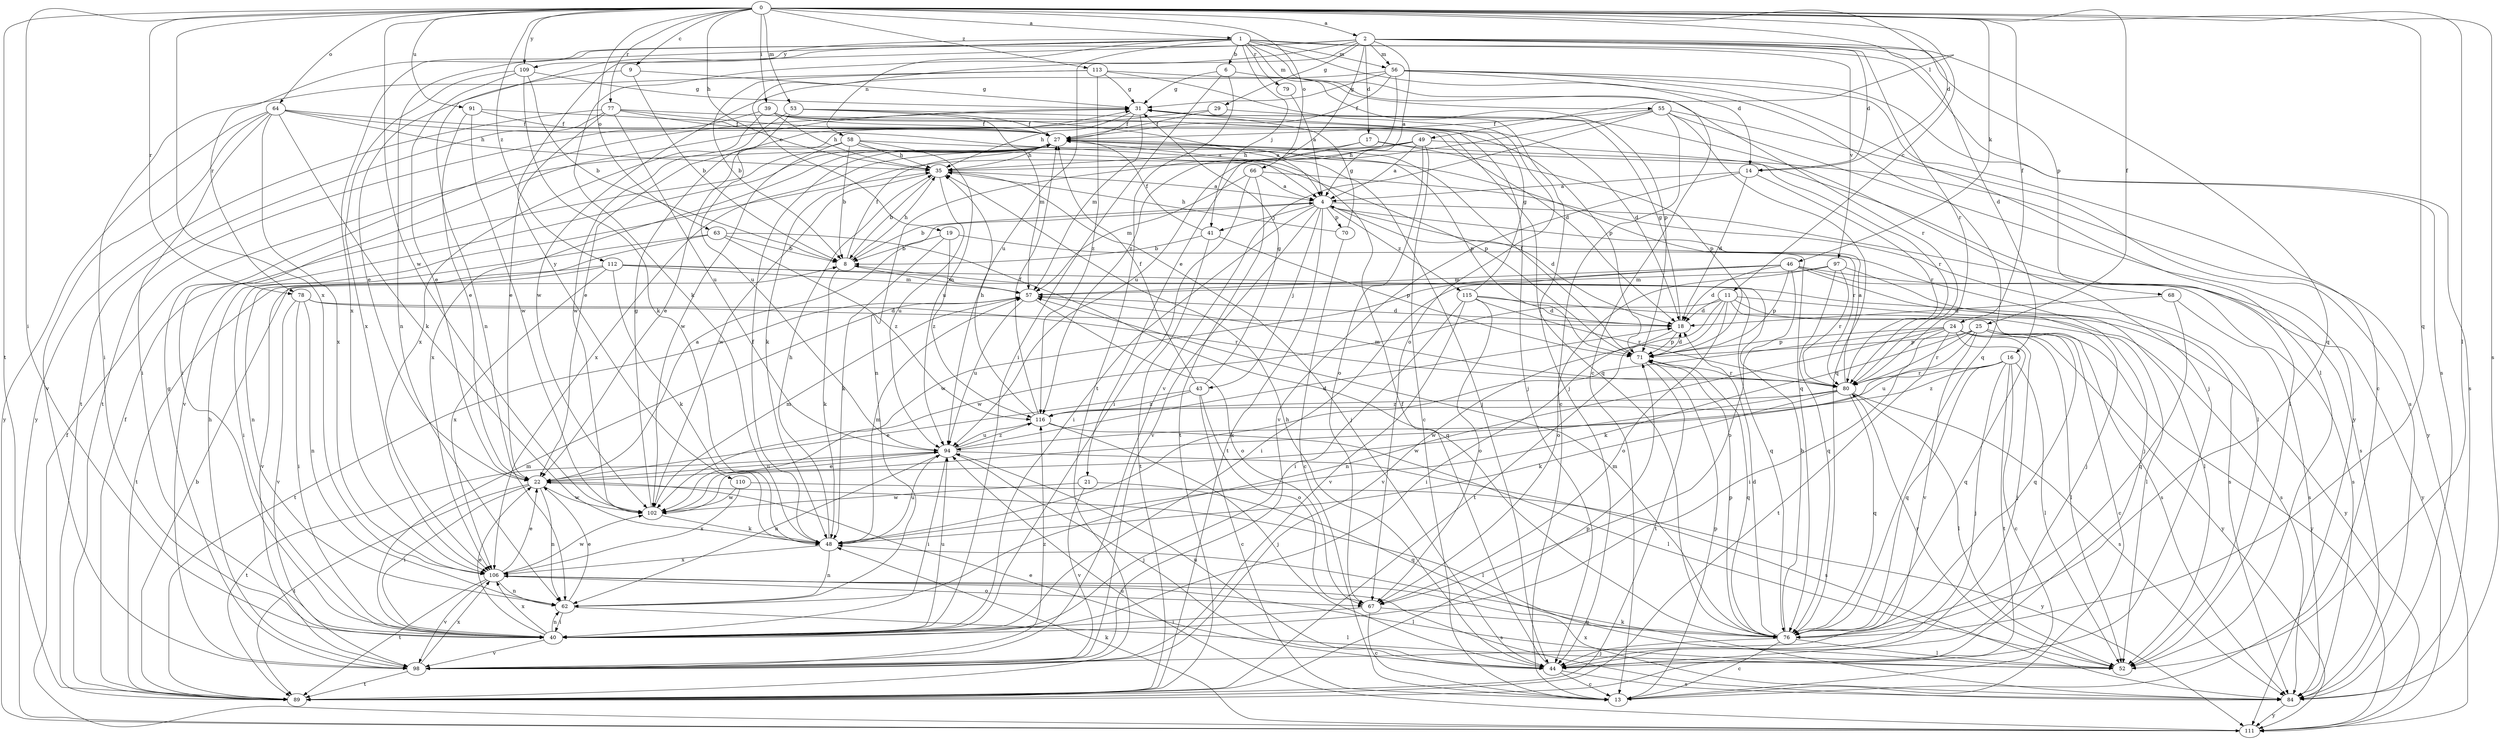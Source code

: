 strict digraph  {
0;
1;
2;
4;
6;
8;
9;
11;
13;
14;
16;
17;
18;
19;
21;
22;
24;
25;
27;
29;
31;
35;
39;
40;
41;
43;
44;
46;
48;
49;
52;
53;
55;
56;
57;
58;
62;
63;
64;
66;
67;
68;
70;
71;
76;
77;
78;
79;
80;
84;
89;
91;
94;
97;
98;
102;
106;
109;
110;
111;
112;
113;
115;
116;
0 -> 1  [label=a];
0 -> 2  [label=a];
0 -> 9  [label=c];
0 -> 11  [label=c];
0 -> 14  [label=d];
0 -> 24  [label=f];
0 -> 25  [label=f];
0 -> 35  [label=h];
0 -> 39  [label=i];
0 -> 40  [label=i];
0 -> 46  [label=k];
0 -> 49  [label=l];
0 -> 52  [label=l];
0 -> 53  [label=m];
0 -> 63  [label=o];
0 -> 64  [label=o];
0 -> 66  [label=o];
0 -> 76  [label=q];
0 -> 77  [label=r];
0 -> 78  [label=r];
0 -> 84  [label=s];
0 -> 89  [label=t];
0 -> 91  [label=u];
0 -> 102  [label=w];
0 -> 106  [label=x];
0 -> 109  [label=y];
0 -> 112  [label=z];
0 -> 113  [label=z];
1 -> 6  [label=b];
1 -> 13  [label=c];
1 -> 14  [label=d];
1 -> 41  [label=j];
1 -> 55  [label=m];
1 -> 56  [label=m];
1 -> 58  [label=n];
1 -> 62  [label=n];
1 -> 78  [label=r];
1 -> 79  [label=r];
1 -> 84  [label=s];
1 -> 94  [label=u];
1 -> 97  [label=v];
1 -> 106  [label=x];
1 -> 109  [label=y];
2 -> 4  [label=a];
2 -> 14  [label=d];
2 -> 16  [label=d];
2 -> 17  [label=d];
2 -> 19  [label=e];
2 -> 21  [label=e];
2 -> 29  [label=g];
2 -> 48  [label=k];
2 -> 56  [label=m];
2 -> 62  [label=n];
2 -> 68  [label=p];
2 -> 76  [label=q];
2 -> 80  [label=r];
2 -> 110  [label=y];
4 -> 8  [label=b];
4 -> 18  [label=d];
4 -> 40  [label=i];
4 -> 41  [label=j];
4 -> 43  [label=j];
4 -> 70  [label=p];
4 -> 80  [label=r];
4 -> 84  [label=s];
4 -> 89  [label=t];
4 -> 98  [label=v];
4 -> 115  [label=z];
6 -> 31  [label=g];
6 -> 40  [label=i];
6 -> 71  [label=p];
6 -> 89  [label=t];
8 -> 27  [label=f];
8 -> 35  [label=h];
8 -> 48  [label=k];
8 -> 57  [label=m];
9 -> 8  [label=b];
9 -> 22  [label=e];
9 -> 31  [label=g];
11 -> 18  [label=d];
11 -> 52  [label=l];
11 -> 67  [label=o];
11 -> 84  [label=s];
11 -> 89  [label=t];
11 -> 98  [label=v];
11 -> 102  [label=w];
11 -> 111  [label=y];
13 -> 71  [label=p];
14 -> 4  [label=a];
14 -> 18  [label=d];
14 -> 80  [label=r];
14 -> 98  [label=v];
16 -> 13  [label=c];
16 -> 44  [label=j];
16 -> 52  [label=l];
16 -> 76  [label=q];
16 -> 80  [label=r];
16 -> 89  [label=t];
16 -> 102  [label=w];
16 -> 116  [label=z];
17 -> 35  [label=h];
17 -> 62  [label=n];
17 -> 71  [label=p];
17 -> 111  [label=y];
18 -> 31  [label=g];
18 -> 40  [label=i];
18 -> 71  [label=p];
19 -> 8  [label=b];
19 -> 44  [label=j];
19 -> 48  [label=k];
19 -> 116  [label=z];
21 -> 76  [label=q];
21 -> 98  [label=v];
21 -> 102  [label=w];
22 -> 4  [label=a];
22 -> 40  [label=i];
22 -> 52  [label=l];
22 -> 62  [label=n];
22 -> 89  [label=t];
22 -> 94  [label=u];
22 -> 102  [label=w];
24 -> 40  [label=i];
24 -> 44  [label=j];
24 -> 48  [label=k];
24 -> 52  [label=l];
24 -> 62  [label=n];
24 -> 71  [label=p];
24 -> 76  [label=q];
24 -> 89  [label=t];
24 -> 111  [label=y];
25 -> 13  [label=c];
25 -> 48  [label=k];
25 -> 71  [label=p];
25 -> 76  [label=q];
25 -> 80  [label=r];
25 -> 94  [label=u];
25 -> 98  [label=v];
25 -> 111  [label=y];
27 -> 35  [label=h];
27 -> 44  [label=j];
27 -> 52  [label=l];
27 -> 71  [label=p];
27 -> 98  [label=v];
27 -> 106  [label=x];
29 -> 22  [label=e];
29 -> 27  [label=f];
29 -> 44  [label=j];
31 -> 27  [label=f];
31 -> 35  [label=h];
31 -> 40  [label=i];
31 -> 44  [label=j];
31 -> 57  [label=m];
35 -> 4  [label=a];
35 -> 8  [label=b];
35 -> 44  [label=j];
35 -> 94  [label=u];
35 -> 102  [label=w];
39 -> 4  [label=a];
39 -> 27  [label=f];
39 -> 35  [label=h];
39 -> 44  [label=j];
39 -> 89  [label=t];
39 -> 106  [label=x];
40 -> 22  [label=e];
40 -> 57  [label=m];
40 -> 62  [label=n];
40 -> 94  [label=u];
40 -> 98  [label=v];
40 -> 106  [label=x];
41 -> 8  [label=b];
41 -> 27  [label=f];
41 -> 71  [label=p];
41 -> 89  [label=t];
43 -> 13  [label=c];
43 -> 22  [label=e];
43 -> 27  [label=f];
43 -> 31  [label=g];
43 -> 67  [label=o];
43 -> 116  [label=z];
44 -> 13  [label=c];
44 -> 22  [label=e];
44 -> 27  [label=f];
44 -> 35  [label=h];
44 -> 84  [label=s];
44 -> 94  [label=u];
46 -> 18  [label=d];
46 -> 40  [label=i];
46 -> 52  [label=l];
46 -> 57  [label=m];
46 -> 67  [label=o];
46 -> 71  [label=p];
46 -> 84  [label=s];
46 -> 102  [label=w];
46 -> 111  [label=y];
48 -> 27  [label=f];
48 -> 35  [label=h];
48 -> 57  [label=m];
48 -> 62  [label=n];
48 -> 94  [label=u];
48 -> 106  [label=x];
49 -> 4  [label=a];
49 -> 13  [label=c];
49 -> 35  [label=h];
49 -> 48  [label=k];
49 -> 67  [label=o];
49 -> 80  [label=r];
49 -> 106  [label=x];
52 -> 80  [label=r];
53 -> 18  [label=d];
53 -> 27  [label=f];
53 -> 57  [label=m];
53 -> 94  [label=u];
53 -> 102  [label=w];
55 -> 13  [label=c];
55 -> 27  [label=f];
55 -> 76  [label=q];
55 -> 84  [label=s];
55 -> 94  [label=u];
55 -> 98  [label=v];
55 -> 111  [label=y];
56 -> 13  [label=c];
56 -> 27  [label=f];
56 -> 31  [label=g];
56 -> 52  [label=l];
56 -> 76  [label=q];
56 -> 84  [label=s];
56 -> 102  [label=w];
56 -> 116  [label=z];
57 -> 18  [label=d];
57 -> 67  [label=o];
57 -> 89  [label=t];
57 -> 94  [label=u];
58 -> 8  [label=b];
58 -> 22  [label=e];
58 -> 35  [label=h];
58 -> 71  [label=p];
58 -> 76  [label=q];
58 -> 94  [label=u];
58 -> 102  [label=w];
62 -> 22  [label=e];
62 -> 40  [label=i];
62 -> 52  [label=l];
63 -> 8  [label=b];
63 -> 40  [label=i];
63 -> 62  [label=n];
63 -> 76  [label=q];
63 -> 116  [label=z];
64 -> 4  [label=a];
64 -> 27  [label=f];
64 -> 35  [label=h];
64 -> 40  [label=i];
64 -> 48  [label=k];
64 -> 98  [label=v];
64 -> 106  [label=x];
64 -> 111  [label=y];
66 -> 4  [label=a];
66 -> 40  [label=i];
66 -> 52  [label=l];
66 -> 57  [label=m];
66 -> 89  [label=t];
67 -> 13  [label=c];
67 -> 40  [label=i];
67 -> 76  [label=q];
68 -> 18  [label=d];
68 -> 76  [label=q];
68 -> 84  [label=s];
70 -> 13  [label=c];
70 -> 31  [label=g];
70 -> 35  [label=h];
71 -> 18  [label=d];
71 -> 27  [label=f];
71 -> 76  [label=q];
71 -> 80  [label=r];
71 -> 89  [label=t];
76 -> 8  [label=b];
76 -> 13  [label=c];
76 -> 18  [label=d];
76 -> 44  [label=j];
76 -> 52  [label=l];
76 -> 57  [label=m];
76 -> 71  [label=p];
77 -> 22  [label=e];
77 -> 27  [label=f];
77 -> 71  [label=p];
77 -> 76  [label=q];
77 -> 89  [label=t];
77 -> 94  [label=u];
77 -> 111  [label=y];
78 -> 18  [label=d];
78 -> 40  [label=i];
78 -> 62  [label=n];
78 -> 80  [label=r];
78 -> 98  [label=v];
79 -> 4  [label=a];
80 -> 4  [label=a];
80 -> 48  [label=k];
80 -> 52  [label=l];
80 -> 57  [label=m];
80 -> 76  [label=q];
80 -> 84  [label=s];
80 -> 102  [label=w];
80 -> 116  [label=z];
84 -> 48  [label=k];
84 -> 106  [label=x];
84 -> 111  [label=y];
89 -> 8  [label=b];
89 -> 27  [label=f];
89 -> 71  [label=p];
91 -> 18  [label=d];
91 -> 22  [label=e];
91 -> 27  [label=f];
91 -> 102  [label=w];
94 -> 18  [label=d];
94 -> 22  [label=e];
94 -> 40  [label=i];
94 -> 44  [label=j];
94 -> 62  [label=n];
94 -> 84  [label=s];
94 -> 89  [label=t];
94 -> 116  [label=z];
97 -> 44  [label=j];
97 -> 57  [label=m];
97 -> 67  [label=o];
97 -> 76  [label=q];
97 -> 80  [label=r];
98 -> 31  [label=g];
98 -> 35  [label=h];
98 -> 89  [label=t];
98 -> 106  [label=x];
98 -> 116  [label=z];
102 -> 31  [label=g];
102 -> 48  [label=k];
102 -> 57  [label=m];
106 -> 22  [label=e];
106 -> 52  [label=l];
106 -> 62  [label=n];
106 -> 67  [label=o];
106 -> 84  [label=s];
106 -> 89  [label=t];
106 -> 98  [label=v];
106 -> 102  [label=w];
109 -> 8  [label=b];
109 -> 22  [label=e];
109 -> 31  [label=g];
109 -> 48  [label=k];
109 -> 106  [label=x];
110 -> 102  [label=w];
110 -> 106  [label=x];
110 -> 111  [label=y];
111 -> 27  [label=f];
111 -> 48  [label=k];
111 -> 94  [label=u];
112 -> 48  [label=k];
112 -> 57  [label=m];
112 -> 76  [label=q];
112 -> 84  [label=s];
112 -> 89  [label=t];
112 -> 98  [label=v];
112 -> 106  [label=x];
113 -> 8  [label=b];
113 -> 31  [label=g];
113 -> 40  [label=i];
113 -> 67  [label=o];
113 -> 80  [label=r];
113 -> 116  [label=z];
115 -> 18  [label=d];
115 -> 31  [label=g];
115 -> 40  [label=i];
115 -> 67  [label=o];
115 -> 80  [label=r];
115 -> 84  [label=s];
115 -> 98  [label=v];
116 -> 27  [label=f];
116 -> 35  [label=h];
116 -> 44  [label=j];
116 -> 52  [label=l];
116 -> 94  [label=u];
}
